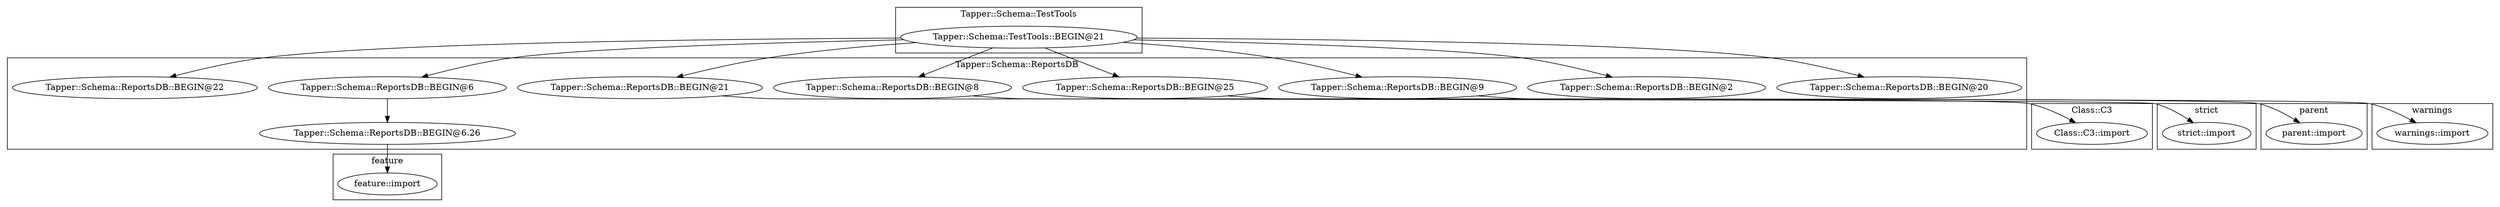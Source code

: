 digraph {
graph [overlap=false]
subgraph cluster_feature {
	label="feature";
	"feature::import";
}
subgraph cluster_parent {
	label="parent";
	"parent::import";
}
subgraph cluster_Tapper_Schema_TestTools {
	label="Tapper::Schema::TestTools";
	"Tapper::Schema::TestTools::BEGIN@21";
}
subgraph cluster_Tapper_Schema_ReportsDB {
	label="Tapper::Schema::ReportsDB";
	"Tapper::Schema::ReportsDB::BEGIN@20";
	"Tapper::Schema::ReportsDB::BEGIN@2";
	"Tapper::Schema::ReportsDB::BEGIN@6";
	"Tapper::Schema::ReportsDB::BEGIN@21";
	"Tapper::Schema::ReportsDB::BEGIN@8";
	"Tapper::Schema::ReportsDB::BEGIN@25";
	"Tapper::Schema::ReportsDB::BEGIN@9";
	"Tapper::Schema::ReportsDB::BEGIN@6.26";
	"Tapper::Schema::ReportsDB::BEGIN@22";
}
subgraph cluster_warnings {
	label="warnings";
	"warnings::import";
}
subgraph cluster_strict {
	label="strict";
	"strict::import";
}
subgraph cluster_Class_C3 {
	label="Class::C3";
	"Class::C3::import";
}
"Tapper::Schema::TestTools::BEGIN@21" -> "Tapper::Schema::ReportsDB::BEGIN@21";
"Tapper::Schema::TestTools::BEGIN@21" -> "Tapper::Schema::ReportsDB::BEGIN@8";
"Tapper::Schema::TestTools::BEGIN@21" -> "Tapper::Schema::ReportsDB::BEGIN@22";
"Tapper::Schema::ReportsDB::BEGIN@9" -> "warnings::import";
"Tapper::Schema::TestTools::BEGIN@21" -> "Tapper::Schema::ReportsDB::BEGIN@6";
"Tapper::Schema::TestTools::BEGIN@21" -> "Tapper::Schema::ReportsDB::BEGIN@2";
"Tapper::Schema::ReportsDB::BEGIN@8" -> "strict::import";
"Tapper::Schema::ReportsDB::BEGIN@25" -> "parent::import";
"Tapper::Schema::TestTools::BEGIN@21" -> "Tapper::Schema::ReportsDB::BEGIN@9";
"Tapper::Schema::ReportsDB::BEGIN@6" -> "Tapper::Schema::ReportsDB::BEGIN@6.26";
"Tapper::Schema::TestTools::BEGIN@21" -> "Tapper::Schema::ReportsDB::BEGIN@20";
"Tapper::Schema::ReportsDB::BEGIN@6.26" -> "feature::import";
"Tapper::Schema::ReportsDB::BEGIN@21" -> "Class::C3::import";
"Tapper::Schema::TestTools::BEGIN@21" -> "Tapper::Schema::ReportsDB::BEGIN@25";
}
